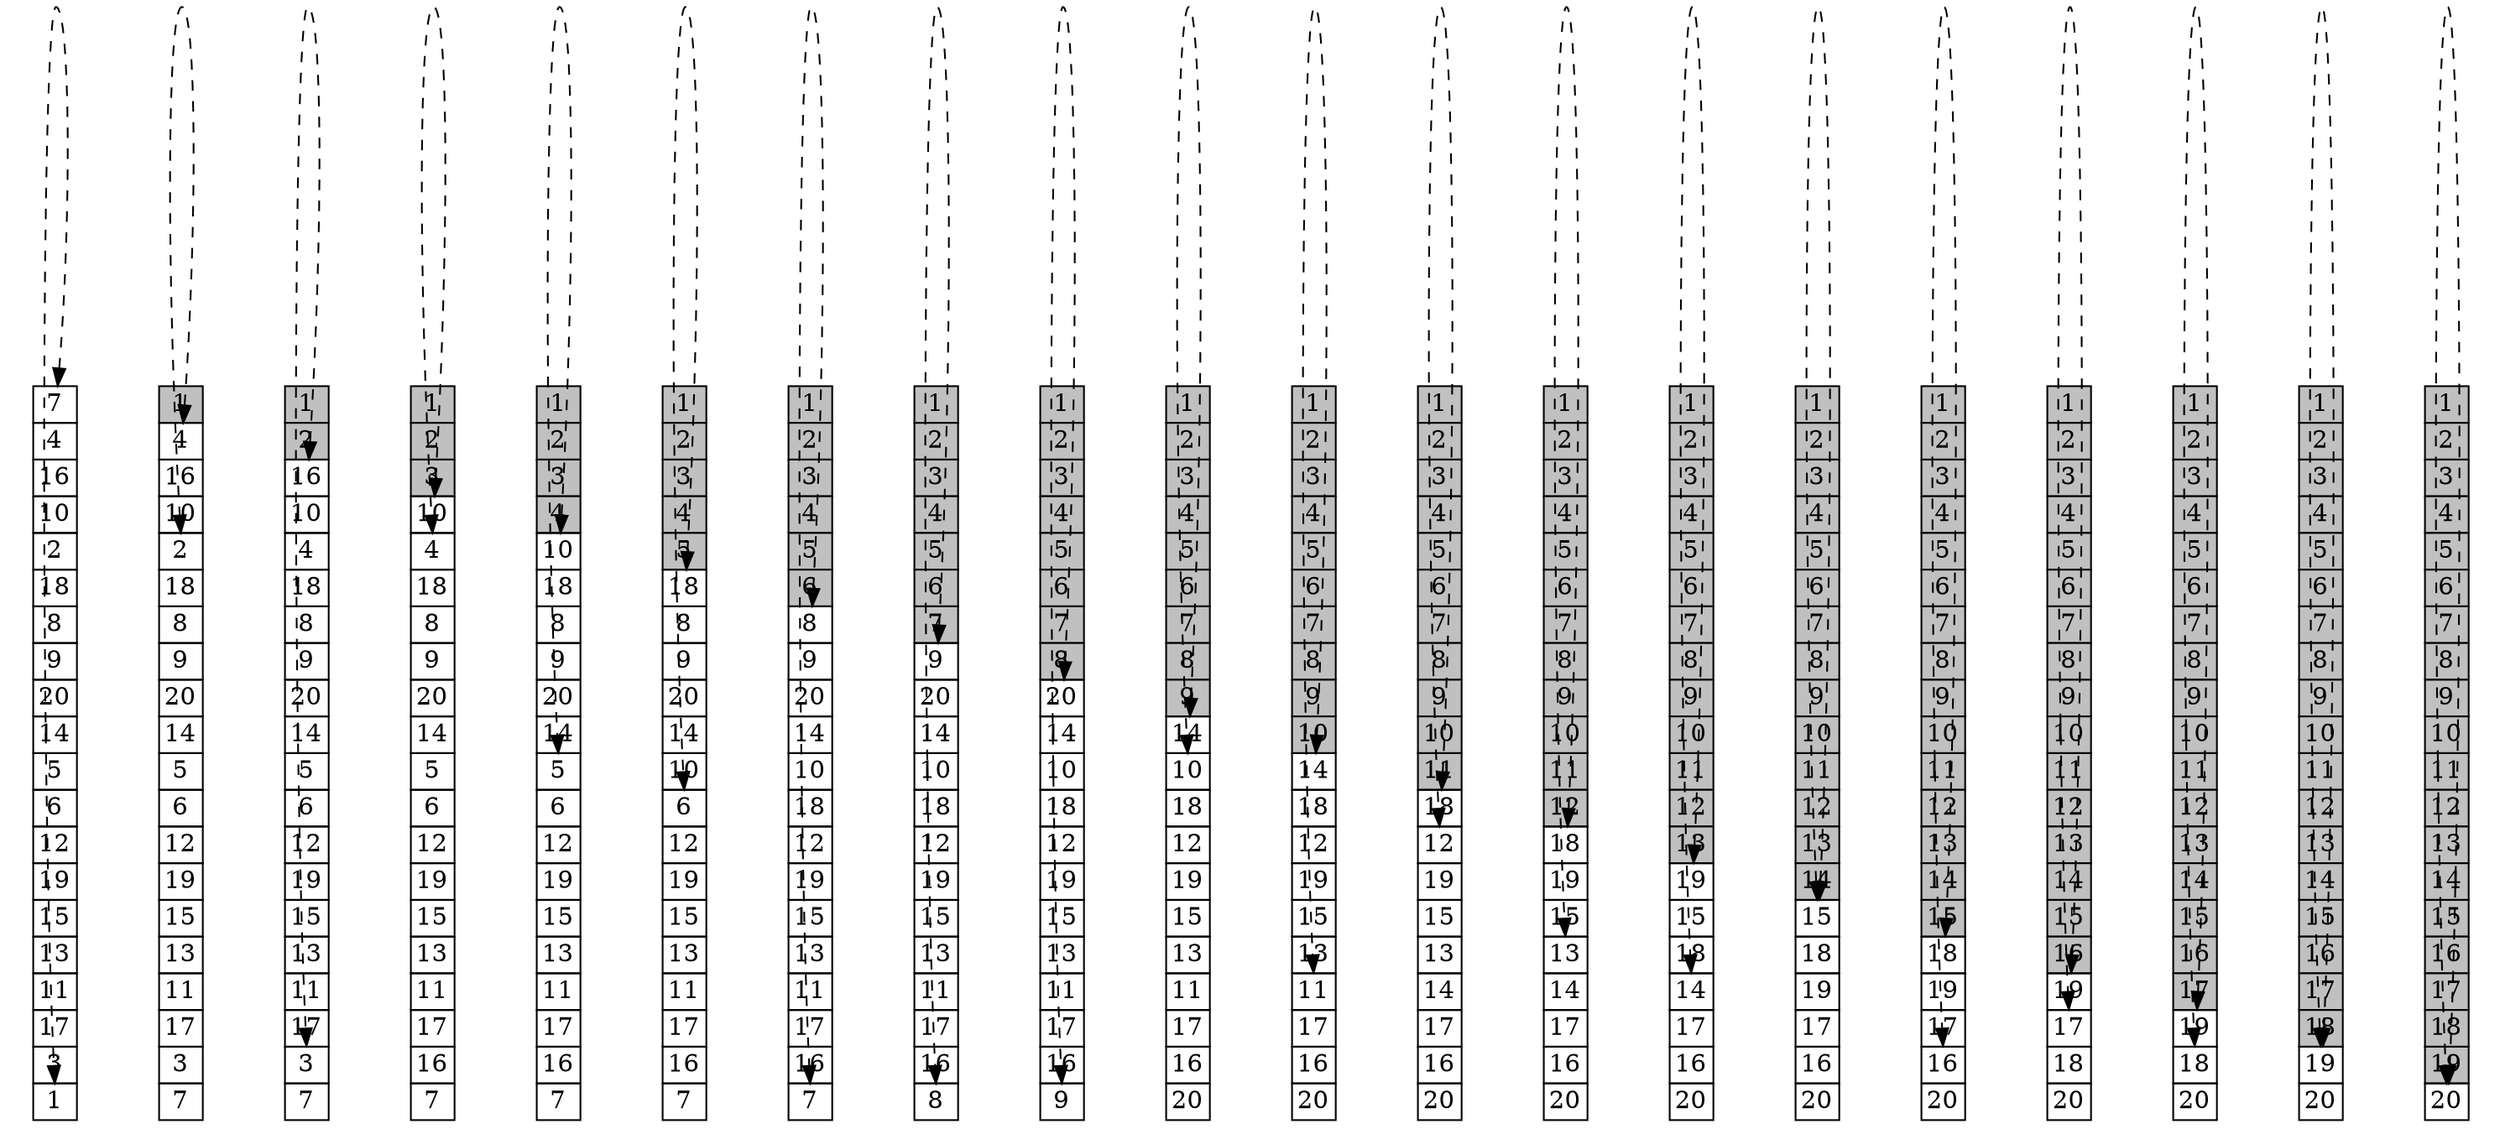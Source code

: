 digraph{ node [shape=plaintext] edge [style=dashed] 
t0 [label=<<TABLE BORDER="0" CELLBORDER="1" CELLSPACING="0">
 <TR><TD PORT="0" >7</TD></TR>
 <TR><TD PORT="1" >4</TD></TR>
 <TR><TD PORT="2" >16</TD></TR>
 <TR><TD PORT="3" >10</TD></TR>
 <TR><TD PORT="4" >2</TD></TR>
 <TR><TD PORT="5" >18</TD></TR>
 <TR><TD PORT="6" >8</TD></TR>
 <TR><TD PORT="7" >9</TD></TR>
 <TR><TD PORT="8" >20</TD></TR>
 <TR><TD PORT="9" >14</TD></TR>
 <TR><TD PORT="10" >5</TD></TR>
 <TR><TD PORT="11" >6</TD></TR>
 <TR><TD PORT="12" >12</TD></TR>
 <TR><TD PORT="13" >19</TD></TR>
 <TR><TD PORT="14" >15</TD></TR>
 <TR><TD PORT="15" >13</TD></TR>
 <TR><TD PORT="16" >11</TD></TR>
 <TR><TD PORT="17" >17</TD></TR>
 <TR><TD PORT="18" >3</TD></TR>
 <TR><TD PORT="19" >1</TD></TR>
</TABLE>>];
t0:0 -> t0:19 [dir=both];
t1 [label=<<TABLE BORDER="0" CELLBORDER="1" CELLSPACING="0">
 <TR><TD PORT="0" BGCOLOR="gray">1</TD></TR>
 <TR><TD PORT="1" >4</TD></TR>
 <TR><TD PORT="2" >16</TD></TR>
 <TR><TD PORT="3" >10</TD></TR>
 <TR><TD PORT="4" >2</TD></TR>
 <TR><TD PORT="5" >18</TD></TR>
 <TR><TD PORT="6" >8</TD></TR>
 <TR><TD PORT="7" >9</TD></TR>
 <TR><TD PORT="8" >20</TD></TR>
 <TR><TD PORT="9" >14</TD></TR>
 <TR><TD PORT="10" >5</TD></TR>
 <TR><TD PORT="11" >6</TD></TR>
 <TR><TD PORT="12" >12</TD></TR>
 <TR><TD PORT="13" >19</TD></TR>
 <TR><TD PORT="14" >15</TD></TR>
 <TR><TD PORT="15" >13</TD></TR>
 <TR><TD PORT="16" >11</TD></TR>
 <TR><TD PORT="17" >17</TD></TR>
 <TR><TD PORT="18" >3</TD></TR>
 <TR><TD PORT="19" >7</TD></TR>
</TABLE>>];
t1:1 -> t1:4 [dir=both];
t2 [label=<<TABLE BORDER="0" CELLBORDER="1" CELLSPACING="0">
 <TR><TD PORT="0" BGCOLOR="gray">1</TD></TR>
 <TR><TD PORT="1" BGCOLOR="gray">2</TD></TR>
 <TR><TD PORT="2" >16</TD></TR>
 <TR><TD PORT="3" >10</TD></TR>
 <TR><TD PORT="4" >4</TD></TR>
 <TR><TD PORT="5" >18</TD></TR>
 <TR><TD PORT="6" >8</TD></TR>
 <TR><TD PORT="7" >9</TD></TR>
 <TR><TD PORT="8" >20</TD></TR>
 <TR><TD PORT="9" >14</TD></TR>
 <TR><TD PORT="10" >5</TD></TR>
 <TR><TD PORT="11" >6</TD></TR>
 <TR><TD PORT="12" >12</TD></TR>
 <TR><TD PORT="13" >19</TD></TR>
 <TR><TD PORT="14" >15</TD></TR>
 <TR><TD PORT="15" >13</TD></TR>
 <TR><TD PORT="16" >11</TD></TR>
 <TR><TD PORT="17" >17</TD></TR>
 <TR><TD PORT="18" >3</TD></TR>
 <TR><TD PORT="19" >7</TD></TR>
</TABLE>>];
t2:2 -> t2:18 [dir=both];
t3 [label=<<TABLE BORDER="0" CELLBORDER="1" CELLSPACING="0">
 <TR><TD PORT="0" BGCOLOR="gray">1</TD></TR>
 <TR><TD PORT="1" BGCOLOR="gray">2</TD></TR>
 <TR><TD PORT="2" BGCOLOR="gray">3</TD></TR>
 <TR><TD PORT="3" >10</TD></TR>
 <TR><TD PORT="4" >4</TD></TR>
 <TR><TD PORT="5" >18</TD></TR>
 <TR><TD PORT="6" >8</TD></TR>
 <TR><TD PORT="7" >9</TD></TR>
 <TR><TD PORT="8" >20</TD></TR>
 <TR><TD PORT="9" >14</TD></TR>
 <TR><TD PORT="10" >5</TD></TR>
 <TR><TD PORT="11" >6</TD></TR>
 <TR><TD PORT="12" >12</TD></TR>
 <TR><TD PORT="13" >19</TD></TR>
 <TR><TD PORT="14" >15</TD></TR>
 <TR><TD PORT="15" >13</TD></TR>
 <TR><TD PORT="16" >11</TD></TR>
 <TR><TD PORT="17" >17</TD></TR>
 <TR><TD PORT="18" >16</TD></TR>
 <TR><TD PORT="19" >7</TD></TR>
</TABLE>>];
t3:3 -> t3:4 [dir=both];
t4 [label=<<TABLE BORDER="0" CELLBORDER="1" CELLSPACING="0">
 <TR><TD PORT="0" BGCOLOR="gray">1</TD></TR>
 <TR><TD PORT="1" BGCOLOR="gray">2</TD></TR>
 <TR><TD PORT="2" BGCOLOR="gray">3</TD></TR>
 <TR><TD PORT="3" BGCOLOR="gray">4</TD></TR>
 <TR><TD PORT="4" >10</TD></TR>
 <TR><TD PORT="5" >18</TD></TR>
 <TR><TD PORT="6" >8</TD></TR>
 <TR><TD PORT="7" >9</TD></TR>
 <TR><TD PORT="8" >20</TD></TR>
 <TR><TD PORT="9" >14</TD></TR>
 <TR><TD PORT="10" >5</TD></TR>
 <TR><TD PORT="11" >6</TD></TR>
 <TR><TD PORT="12" >12</TD></TR>
 <TR><TD PORT="13" >19</TD></TR>
 <TR><TD PORT="14" >15</TD></TR>
 <TR><TD PORT="15" >13</TD></TR>
 <TR><TD PORT="16" >11</TD></TR>
 <TR><TD PORT="17" >17</TD></TR>
 <TR><TD PORT="18" >16</TD></TR>
 <TR><TD PORT="19" >7</TD></TR>
</TABLE>>];
t4:4 -> t4:10 [dir=both];
t5 [label=<<TABLE BORDER="0" CELLBORDER="1" CELLSPACING="0">
 <TR><TD PORT="0" BGCOLOR="gray">1</TD></TR>
 <TR><TD PORT="1" BGCOLOR="gray">2</TD></TR>
 <TR><TD PORT="2" BGCOLOR="gray">3</TD></TR>
 <TR><TD PORT="3" BGCOLOR="gray">4</TD></TR>
 <TR><TD PORT="4" BGCOLOR="gray">5</TD></TR>
 <TR><TD PORT="5" >18</TD></TR>
 <TR><TD PORT="6" >8</TD></TR>
 <TR><TD PORT="7" >9</TD></TR>
 <TR><TD PORT="8" >20</TD></TR>
 <TR><TD PORT="9" >14</TD></TR>
 <TR><TD PORT="10" >10</TD></TR>
 <TR><TD PORT="11" >6</TD></TR>
 <TR><TD PORT="12" >12</TD></TR>
 <TR><TD PORT="13" >19</TD></TR>
 <TR><TD PORT="14" >15</TD></TR>
 <TR><TD PORT="15" >13</TD></TR>
 <TR><TD PORT="16" >11</TD></TR>
 <TR><TD PORT="17" >17</TD></TR>
 <TR><TD PORT="18" >16</TD></TR>
 <TR><TD PORT="19" >7</TD></TR>
</TABLE>>];
t5:5 -> t5:11 [dir=both];
t6 [label=<<TABLE BORDER="0" CELLBORDER="1" CELLSPACING="0">
 <TR><TD PORT="0" BGCOLOR="gray">1</TD></TR>
 <TR><TD PORT="1" BGCOLOR="gray">2</TD></TR>
 <TR><TD PORT="2" BGCOLOR="gray">3</TD></TR>
 <TR><TD PORT="3" BGCOLOR="gray">4</TD></TR>
 <TR><TD PORT="4" BGCOLOR="gray">5</TD></TR>
 <TR><TD PORT="5" BGCOLOR="gray">6</TD></TR>
 <TR><TD PORT="6" >8</TD></TR>
 <TR><TD PORT="7" >9</TD></TR>
 <TR><TD PORT="8" >20</TD></TR>
 <TR><TD PORT="9" >14</TD></TR>
 <TR><TD PORT="10" >10</TD></TR>
 <TR><TD PORT="11" >18</TD></TR>
 <TR><TD PORT="12" >12</TD></TR>
 <TR><TD PORT="13" >19</TD></TR>
 <TR><TD PORT="14" >15</TD></TR>
 <TR><TD PORT="15" >13</TD></TR>
 <TR><TD PORT="16" >11</TD></TR>
 <TR><TD PORT="17" >17</TD></TR>
 <TR><TD PORT="18" >16</TD></TR>
 <TR><TD PORT="19" >7</TD></TR>
</TABLE>>];
t6:6 -> t6:19 [dir=both];
t7 [label=<<TABLE BORDER="0" CELLBORDER="1" CELLSPACING="0">
 <TR><TD PORT="0" BGCOLOR="gray">1</TD></TR>
 <TR><TD PORT="1" BGCOLOR="gray">2</TD></TR>
 <TR><TD PORT="2" BGCOLOR="gray">3</TD></TR>
 <TR><TD PORT="3" BGCOLOR="gray">4</TD></TR>
 <TR><TD PORT="4" BGCOLOR="gray">5</TD></TR>
 <TR><TD PORT="5" BGCOLOR="gray">6</TD></TR>
 <TR><TD PORT="6" BGCOLOR="gray">7</TD></TR>
 <TR><TD PORT="7" >9</TD></TR>
 <TR><TD PORT="8" >20</TD></TR>
 <TR><TD PORT="9" >14</TD></TR>
 <TR><TD PORT="10" >10</TD></TR>
 <TR><TD PORT="11" >18</TD></TR>
 <TR><TD PORT="12" >12</TD></TR>
 <TR><TD PORT="13" >19</TD></TR>
 <TR><TD PORT="14" >15</TD></TR>
 <TR><TD PORT="15" >13</TD></TR>
 <TR><TD PORT="16" >11</TD></TR>
 <TR><TD PORT="17" >17</TD></TR>
 <TR><TD PORT="18" >16</TD></TR>
 <TR><TD PORT="19" >8</TD></TR>
</TABLE>>];
t7:7 -> t7:19 [dir=both];
t8 [label=<<TABLE BORDER="0" CELLBORDER="1" CELLSPACING="0">
 <TR><TD PORT="0" BGCOLOR="gray">1</TD></TR>
 <TR><TD PORT="1" BGCOLOR="gray">2</TD></TR>
 <TR><TD PORT="2" BGCOLOR="gray">3</TD></TR>
 <TR><TD PORT="3" BGCOLOR="gray">4</TD></TR>
 <TR><TD PORT="4" BGCOLOR="gray">5</TD></TR>
 <TR><TD PORT="5" BGCOLOR="gray">6</TD></TR>
 <TR><TD PORT="6" BGCOLOR="gray">7</TD></TR>
 <TR><TD PORT="7" BGCOLOR="gray">8</TD></TR>
 <TR><TD PORT="8" >20</TD></TR>
 <TR><TD PORT="9" >14</TD></TR>
 <TR><TD PORT="10" >10</TD></TR>
 <TR><TD PORT="11" >18</TD></TR>
 <TR><TD PORT="12" >12</TD></TR>
 <TR><TD PORT="13" >19</TD></TR>
 <TR><TD PORT="14" >15</TD></TR>
 <TR><TD PORT="15" >13</TD></TR>
 <TR><TD PORT="16" >11</TD></TR>
 <TR><TD PORT="17" >17</TD></TR>
 <TR><TD PORT="18" >16</TD></TR>
 <TR><TD PORT="19" >9</TD></TR>
</TABLE>>];
t8:8 -> t8:19 [dir=both];
t9 [label=<<TABLE BORDER="0" CELLBORDER="1" CELLSPACING="0">
 <TR><TD PORT="0" BGCOLOR="gray">1</TD></TR>
 <TR><TD PORT="1" BGCOLOR="gray">2</TD></TR>
 <TR><TD PORT="2" BGCOLOR="gray">3</TD></TR>
 <TR><TD PORT="3" BGCOLOR="gray">4</TD></TR>
 <TR><TD PORT="4" BGCOLOR="gray">5</TD></TR>
 <TR><TD PORT="5" BGCOLOR="gray">6</TD></TR>
 <TR><TD PORT="6" BGCOLOR="gray">7</TD></TR>
 <TR><TD PORT="7" BGCOLOR="gray">8</TD></TR>
 <TR><TD PORT="8" BGCOLOR="gray">9</TD></TR>
 <TR><TD PORT="9" >14</TD></TR>
 <TR><TD PORT="10" >10</TD></TR>
 <TR><TD PORT="11" >18</TD></TR>
 <TR><TD PORT="12" >12</TD></TR>
 <TR><TD PORT="13" >19</TD></TR>
 <TR><TD PORT="14" >15</TD></TR>
 <TR><TD PORT="15" >13</TD></TR>
 <TR><TD PORT="16" >11</TD></TR>
 <TR><TD PORT="17" >17</TD></TR>
 <TR><TD PORT="18" >16</TD></TR>
 <TR><TD PORT="19" >20</TD></TR>
</TABLE>>];
t9:9 -> t9:10 [dir=both];
t10 [label=<<TABLE BORDER="0" CELLBORDER="1" CELLSPACING="0">
 <TR><TD PORT="0" BGCOLOR="gray">1</TD></TR>
 <TR><TD PORT="1" BGCOLOR="gray">2</TD></TR>
 <TR><TD PORT="2" BGCOLOR="gray">3</TD></TR>
 <TR><TD PORT="3" BGCOLOR="gray">4</TD></TR>
 <TR><TD PORT="4" BGCOLOR="gray">5</TD></TR>
 <TR><TD PORT="5" BGCOLOR="gray">6</TD></TR>
 <TR><TD PORT="6" BGCOLOR="gray">7</TD></TR>
 <TR><TD PORT="7" BGCOLOR="gray">8</TD></TR>
 <TR><TD PORT="8" BGCOLOR="gray">9</TD></TR>
 <TR><TD PORT="9" BGCOLOR="gray">10</TD></TR>
 <TR><TD PORT="10" >14</TD></TR>
 <TR><TD PORT="11" >18</TD></TR>
 <TR><TD PORT="12" >12</TD></TR>
 <TR><TD PORT="13" >19</TD></TR>
 <TR><TD PORT="14" >15</TD></TR>
 <TR><TD PORT="15" >13</TD></TR>
 <TR><TD PORT="16" >11</TD></TR>
 <TR><TD PORT="17" >17</TD></TR>
 <TR><TD PORT="18" >16</TD></TR>
 <TR><TD PORT="19" >20</TD></TR>
</TABLE>>];
t10:10 -> t10:16 [dir=both];
t11 [label=<<TABLE BORDER="0" CELLBORDER="1" CELLSPACING="0">
 <TR><TD PORT="0" BGCOLOR="gray">1</TD></TR>
 <TR><TD PORT="1" BGCOLOR="gray">2</TD></TR>
 <TR><TD PORT="2" BGCOLOR="gray">3</TD></TR>
 <TR><TD PORT="3" BGCOLOR="gray">4</TD></TR>
 <TR><TD PORT="4" BGCOLOR="gray">5</TD></TR>
 <TR><TD PORT="5" BGCOLOR="gray">6</TD></TR>
 <TR><TD PORT="6" BGCOLOR="gray">7</TD></TR>
 <TR><TD PORT="7" BGCOLOR="gray">8</TD></TR>
 <TR><TD PORT="8" BGCOLOR="gray">9</TD></TR>
 <TR><TD PORT="9" BGCOLOR="gray">10</TD></TR>
 <TR><TD PORT="10" BGCOLOR="gray">11</TD></TR>
 <TR><TD PORT="11" >18</TD></TR>
 <TR><TD PORT="12" >12</TD></TR>
 <TR><TD PORT="13" >19</TD></TR>
 <TR><TD PORT="14" >15</TD></TR>
 <TR><TD PORT="15" >13</TD></TR>
 <TR><TD PORT="16" >14</TD></TR>
 <TR><TD PORT="17" >17</TD></TR>
 <TR><TD PORT="18" >16</TD></TR>
 <TR><TD PORT="19" >20</TD></TR>
</TABLE>>];
t11:11 -> t11:12 [dir=both];
t12 [label=<<TABLE BORDER="0" CELLBORDER="1" CELLSPACING="0">
 <TR><TD PORT="0" BGCOLOR="gray">1</TD></TR>
 <TR><TD PORT="1" BGCOLOR="gray">2</TD></TR>
 <TR><TD PORT="2" BGCOLOR="gray">3</TD></TR>
 <TR><TD PORT="3" BGCOLOR="gray">4</TD></TR>
 <TR><TD PORT="4" BGCOLOR="gray">5</TD></TR>
 <TR><TD PORT="5" BGCOLOR="gray">6</TD></TR>
 <TR><TD PORT="6" BGCOLOR="gray">7</TD></TR>
 <TR><TD PORT="7" BGCOLOR="gray">8</TD></TR>
 <TR><TD PORT="8" BGCOLOR="gray">9</TD></TR>
 <TR><TD PORT="9" BGCOLOR="gray">10</TD></TR>
 <TR><TD PORT="10" BGCOLOR="gray">11</TD></TR>
 <TR><TD PORT="11" BGCOLOR="gray">12</TD></TR>
 <TR><TD PORT="12" >18</TD></TR>
 <TR><TD PORT="13" >19</TD></TR>
 <TR><TD PORT="14" >15</TD></TR>
 <TR><TD PORT="15" >13</TD></TR>
 <TR><TD PORT="16" >14</TD></TR>
 <TR><TD PORT="17" >17</TD></TR>
 <TR><TD PORT="18" >16</TD></TR>
 <TR><TD PORT="19" >20</TD></TR>
</TABLE>>];
t12:12 -> t12:15 [dir=both];
t13 [label=<<TABLE BORDER="0" CELLBORDER="1" CELLSPACING="0">
 <TR><TD PORT="0" BGCOLOR="gray">1</TD></TR>
 <TR><TD PORT="1" BGCOLOR="gray">2</TD></TR>
 <TR><TD PORT="2" BGCOLOR="gray">3</TD></TR>
 <TR><TD PORT="3" BGCOLOR="gray">4</TD></TR>
 <TR><TD PORT="4" BGCOLOR="gray">5</TD></TR>
 <TR><TD PORT="5" BGCOLOR="gray">6</TD></TR>
 <TR><TD PORT="6" BGCOLOR="gray">7</TD></TR>
 <TR><TD PORT="7" BGCOLOR="gray">8</TD></TR>
 <TR><TD PORT="8" BGCOLOR="gray">9</TD></TR>
 <TR><TD PORT="9" BGCOLOR="gray">10</TD></TR>
 <TR><TD PORT="10" BGCOLOR="gray">11</TD></TR>
 <TR><TD PORT="11" BGCOLOR="gray">12</TD></TR>
 <TR><TD PORT="12" BGCOLOR="gray">13</TD></TR>
 <TR><TD PORT="13" >19</TD></TR>
 <TR><TD PORT="14" >15</TD></TR>
 <TR><TD PORT="15" >18</TD></TR>
 <TR><TD PORT="16" >14</TD></TR>
 <TR><TD PORT="17" >17</TD></TR>
 <TR><TD PORT="18" >16</TD></TR>
 <TR><TD PORT="19" >20</TD></TR>
</TABLE>>];
t13:13 -> t13:16 [dir=both];
t14 [label=<<TABLE BORDER="0" CELLBORDER="1" CELLSPACING="0">
 <TR><TD PORT="0" BGCOLOR="gray">1</TD></TR>
 <TR><TD PORT="1" BGCOLOR="gray">2</TD></TR>
 <TR><TD PORT="2" BGCOLOR="gray">3</TD></TR>
 <TR><TD PORT="3" BGCOLOR="gray">4</TD></TR>
 <TR><TD PORT="4" BGCOLOR="gray">5</TD></TR>
 <TR><TD PORT="5" BGCOLOR="gray">6</TD></TR>
 <TR><TD PORT="6" BGCOLOR="gray">7</TD></TR>
 <TR><TD PORT="7" BGCOLOR="gray">8</TD></TR>
 <TR><TD PORT="8" BGCOLOR="gray">9</TD></TR>
 <TR><TD PORT="9" BGCOLOR="gray">10</TD></TR>
 <TR><TD PORT="10" BGCOLOR="gray">11</TD></TR>
 <TR><TD PORT="11" BGCOLOR="gray">12</TD></TR>
 <TR><TD PORT="12" BGCOLOR="gray">13</TD></TR>
 <TR><TD PORT="13" BGCOLOR="gray">14</TD></TR>
 <TR><TD PORT="14" >15</TD></TR>
 <TR><TD PORT="15" >18</TD></TR>
 <TR><TD PORT="16" >19</TD></TR>
 <TR><TD PORT="17" >17</TD></TR>
 <TR><TD PORT="18" >16</TD></TR>
 <TR><TD PORT="19" >20</TD></TR>
</TABLE>>];
t14:14 -> t14:14 [dir=both];
t15 [label=<<TABLE BORDER="0" CELLBORDER="1" CELLSPACING="0">
 <TR><TD PORT="0" BGCOLOR="gray">1</TD></TR>
 <TR><TD PORT="1" BGCOLOR="gray">2</TD></TR>
 <TR><TD PORT="2" BGCOLOR="gray">3</TD></TR>
 <TR><TD PORT="3" BGCOLOR="gray">4</TD></TR>
 <TR><TD PORT="4" BGCOLOR="gray">5</TD></TR>
 <TR><TD PORT="5" BGCOLOR="gray">6</TD></TR>
 <TR><TD PORT="6" BGCOLOR="gray">7</TD></TR>
 <TR><TD PORT="7" BGCOLOR="gray">8</TD></TR>
 <TR><TD PORT="8" BGCOLOR="gray">9</TD></TR>
 <TR><TD PORT="9" BGCOLOR="gray">10</TD></TR>
 <TR><TD PORT="10" BGCOLOR="gray">11</TD></TR>
 <TR><TD PORT="11" BGCOLOR="gray">12</TD></TR>
 <TR><TD PORT="12" BGCOLOR="gray">13</TD></TR>
 <TR><TD PORT="13" BGCOLOR="gray">14</TD></TR>
 <TR><TD PORT="14" BGCOLOR="gray">15</TD></TR>
 <TR><TD PORT="15" >18</TD></TR>
 <TR><TD PORT="16" >19</TD></TR>
 <TR><TD PORT="17" >17</TD></TR>
 <TR><TD PORT="18" >16</TD></TR>
 <TR><TD PORT="19" >20</TD></TR>
</TABLE>>];
t15:15 -> t15:18 [dir=both];
t16 [label=<<TABLE BORDER="0" CELLBORDER="1" CELLSPACING="0">
 <TR><TD PORT="0" BGCOLOR="gray">1</TD></TR>
 <TR><TD PORT="1" BGCOLOR="gray">2</TD></TR>
 <TR><TD PORT="2" BGCOLOR="gray">3</TD></TR>
 <TR><TD PORT="3" BGCOLOR="gray">4</TD></TR>
 <TR><TD PORT="4" BGCOLOR="gray">5</TD></TR>
 <TR><TD PORT="5" BGCOLOR="gray">6</TD></TR>
 <TR><TD PORT="6" BGCOLOR="gray">7</TD></TR>
 <TR><TD PORT="7" BGCOLOR="gray">8</TD></TR>
 <TR><TD PORT="8" BGCOLOR="gray">9</TD></TR>
 <TR><TD PORT="9" BGCOLOR="gray">10</TD></TR>
 <TR><TD PORT="10" BGCOLOR="gray">11</TD></TR>
 <TR><TD PORT="11" BGCOLOR="gray">12</TD></TR>
 <TR><TD PORT="12" BGCOLOR="gray">13</TD></TR>
 <TR><TD PORT="13" BGCOLOR="gray">14</TD></TR>
 <TR><TD PORT="14" BGCOLOR="gray">15</TD></TR>
 <TR><TD PORT="15" BGCOLOR="gray">16</TD></TR>
 <TR><TD PORT="16" >19</TD></TR>
 <TR><TD PORT="17" >17</TD></TR>
 <TR><TD PORT="18" >18</TD></TR>
 <TR><TD PORT="19" >20</TD></TR>
</TABLE>>];
t16:16 -> t16:17 [dir=both];
t17 [label=<<TABLE BORDER="0" CELLBORDER="1" CELLSPACING="0">
 <TR><TD PORT="0" BGCOLOR="gray">1</TD></TR>
 <TR><TD PORT="1" BGCOLOR="gray">2</TD></TR>
 <TR><TD PORT="2" BGCOLOR="gray">3</TD></TR>
 <TR><TD PORT="3" BGCOLOR="gray">4</TD></TR>
 <TR><TD PORT="4" BGCOLOR="gray">5</TD></TR>
 <TR><TD PORT="5" BGCOLOR="gray">6</TD></TR>
 <TR><TD PORT="6" BGCOLOR="gray">7</TD></TR>
 <TR><TD PORT="7" BGCOLOR="gray">8</TD></TR>
 <TR><TD PORT="8" BGCOLOR="gray">9</TD></TR>
 <TR><TD PORT="9" BGCOLOR="gray">10</TD></TR>
 <TR><TD PORT="10" BGCOLOR="gray">11</TD></TR>
 <TR><TD PORT="11" BGCOLOR="gray">12</TD></TR>
 <TR><TD PORT="12" BGCOLOR="gray">13</TD></TR>
 <TR><TD PORT="13" BGCOLOR="gray">14</TD></TR>
 <TR><TD PORT="14" BGCOLOR="gray">15</TD></TR>
 <TR><TD PORT="15" BGCOLOR="gray">16</TD></TR>
 <TR><TD PORT="16" BGCOLOR="gray">17</TD></TR>
 <TR><TD PORT="17" >19</TD></TR>
 <TR><TD PORT="18" >18</TD></TR>
 <TR><TD PORT="19" >20</TD></TR>
</TABLE>>];
t17:17 -> t17:18 [dir=both];
t18 [label=<<TABLE BORDER="0" CELLBORDER="1" CELLSPACING="0">
 <TR><TD PORT="0" BGCOLOR="gray">1</TD></TR>
 <TR><TD PORT="1" BGCOLOR="gray">2</TD></TR>
 <TR><TD PORT="2" BGCOLOR="gray">3</TD></TR>
 <TR><TD PORT="3" BGCOLOR="gray">4</TD></TR>
 <TR><TD PORT="4" BGCOLOR="gray">5</TD></TR>
 <TR><TD PORT="5" BGCOLOR="gray">6</TD></TR>
 <TR><TD PORT="6" BGCOLOR="gray">7</TD></TR>
 <TR><TD PORT="7" BGCOLOR="gray">8</TD></TR>
 <TR><TD PORT="8" BGCOLOR="gray">9</TD></TR>
 <TR><TD PORT="9" BGCOLOR="gray">10</TD></TR>
 <TR><TD PORT="10" BGCOLOR="gray">11</TD></TR>
 <TR><TD PORT="11" BGCOLOR="gray">12</TD></TR>
 <TR><TD PORT="12" BGCOLOR="gray">13</TD></TR>
 <TR><TD PORT="13" BGCOLOR="gray">14</TD></TR>
 <TR><TD PORT="14" BGCOLOR="gray">15</TD></TR>
 <TR><TD PORT="15" BGCOLOR="gray">16</TD></TR>
 <TR><TD PORT="16" BGCOLOR="gray">17</TD></TR>
 <TR><TD PORT="17" BGCOLOR="gray">18</TD></TR>
 <TR><TD PORT="18" >19</TD></TR>
 <TR><TD PORT="19" >20</TD></TR>
</TABLE>>];
t18:18 -> t18:18 [dir=both];
t19 [label=<<TABLE BORDER="0" CELLBORDER="1" CELLSPACING="0">
 <TR><TD PORT="0" BGCOLOR="gray">1</TD></TR>
 <TR><TD PORT="1" BGCOLOR="gray">2</TD></TR>
 <TR><TD PORT="2" BGCOLOR="gray">3</TD></TR>
 <TR><TD PORT="3" BGCOLOR="gray">4</TD></TR>
 <TR><TD PORT="4" BGCOLOR="gray">5</TD></TR>
 <TR><TD PORT="5" BGCOLOR="gray">6</TD></TR>
 <TR><TD PORT="6" BGCOLOR="gray">7</TD></TR>
 <TR><TD PORT="7" BGCOLOR="gray">8</TD></TR>
 <TR><TD PORT="8" BGCOLOR="gray">9</TD></TR>
 <TR><TD PORT="9" BGCOLOR="gray">10</TD></TR>
 <TR><TD PORT="10" BGCOLOR="gray">11</TD></TR>
 <TR><TD PORT="11" BGCOLOR="gray">12</TD></TR>
 <TR><TD PORT="12" BGCOLOR="gray">13</TD></TR>
 <TR><TD PORT="13" BGCOLOR="gray">14</TD></TR>
 <TR><TD PORT="14" BGCOLOR="gray">15</TD></TR>
 <TR><TD PORT="15" BGCOLOR="gray">16</TD></TR>
 <TR><TD PORT="16" BGCOLOR="gray">17</TD></TR>
 <TR><TD PORT="17" BGCOLOR="gray">18</TD></TR>
 <TR><TD PORT="18" BGCOLOR="gray">19</TD></TR>
 <TR><TD PORT="19" >20</TD></TR>
</TABLE>>];
t19:19 -> t19:19 [dir=both];
}
